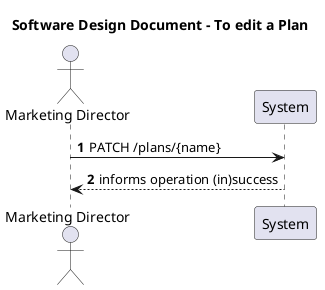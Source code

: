 @startuml
'autocomplete on
autonumber

title Software Design Document - To edit a Plan

actor "Marketing Director" as Ac
participant "System" as Sys

Ac -> Sys : PATCH /plans/{name}
Sys --> Ac : informs operation (in)success


@enduml


